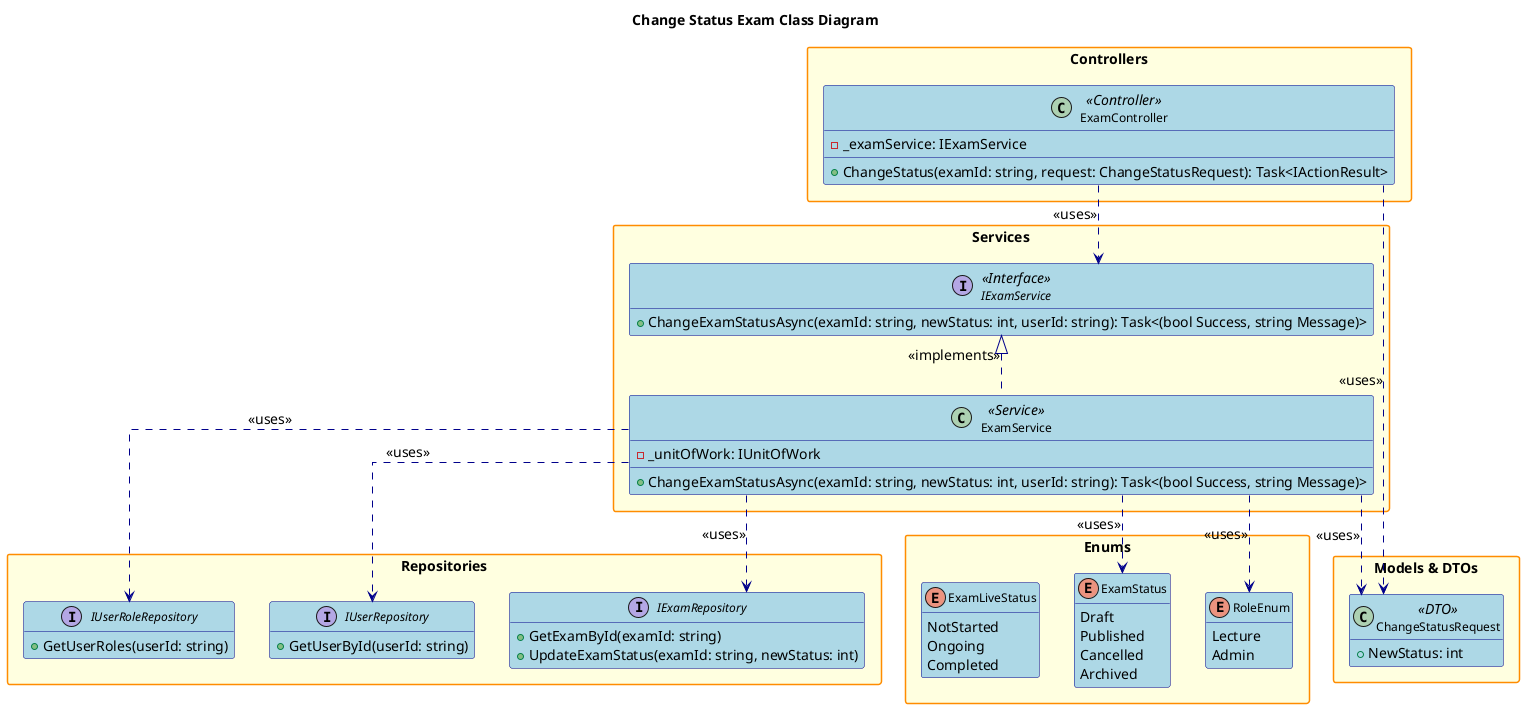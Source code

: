 @startuml
' Simplified Change Status Exam Class Diagram

hide empty members
skinparam packageStyle rectangle
skinparam linetype ortho
skinparam defaultFontSize 14
skinparam defaultFontName Arial
skinparam classFontSize 12
skinparam classFontName Arial
skinparam noteFontSize 11
skinparam noteFontName Arial

skinparam class {
    BackgroundColor LightBlue
    BorderColor DarkBlue
    ArrowColor DarkBlue
    FontSize 12
}

skinparam package {
    BackgroundColor LightYellow
    BorderColor DarkOrange
    FontSize 14
    FontStyle bold
}
skinparam interface {
    BackgroundColor LightGreen
    BorderColor DarkGreen
    FontSize 12
}

skinparam enum {
    BackgroundColor LightCyan
    BorderColor DarkCyan
    FontSize 12
}

title Change Status Exam Class Diagram

package "Controllers" {
    class ExamController <<Controller>> {
        - _examService: IExamService
        + ChangeStatus(examId: string, request: ChangeStatusRequest): Task<IActionResult>
    }
}

package "Services" {
    interface IExamService <<Interface>> {
        + ChangeExamStatusAsync(examId: string, newStatus: int, userId: string): Task<(bool Success, string Message)>
    }
    class ExamService <<Service>> {
        - _unitOfWork: IUnitOfWork
        + ChangeExamStatusAsync(examId: string, newStatus: int, userId: string): Task<(bool Success, string Message)>
    }
}

package "Repositories" {
    interface IExamRepository {
        + GetExamById(examId: string)
        + UpdateExamStatus(examId: string, newStatus: int)
    }
    interface IUserRepository {
        + GetUserById(userId: string)
    }
    interface IUserRoleRepository {
        + GetUserRoles(userId: string)
    }
}

package "Models & DTOs" {
    class ChangeStatusRequest <<DTO>> {
        + NewStatus: int
    }
}

package "Enums" {
    enum RoleEnum {
        Lecture
        Admin
    }
    enum ExamStatus {
        Draft
        Published
        Cancelled
        Archived
    }
    enum ExamLiveStatus {
        NotStarted
        Ongoing
        Completed
    }
}

' Relationships
ExamController ..> IExamService : <<uses>>
ExamController ..> ChangeStatusRequest : <<uses>>
IExamService <|.. ExamService : <<implements>>
ExamService ..> IExamRepository : <<uses>>
ExamService ..> IUserRepository : <<uses>>
ExamService ..> IUserRoleRepository : <<uses>>
ExamService ..> ChangeStatusRequest : <<uses>>
ExamService ..> ExamStatus : <<uses>>
ExamService ..> RoleEnum : <<uses>>

@enduml